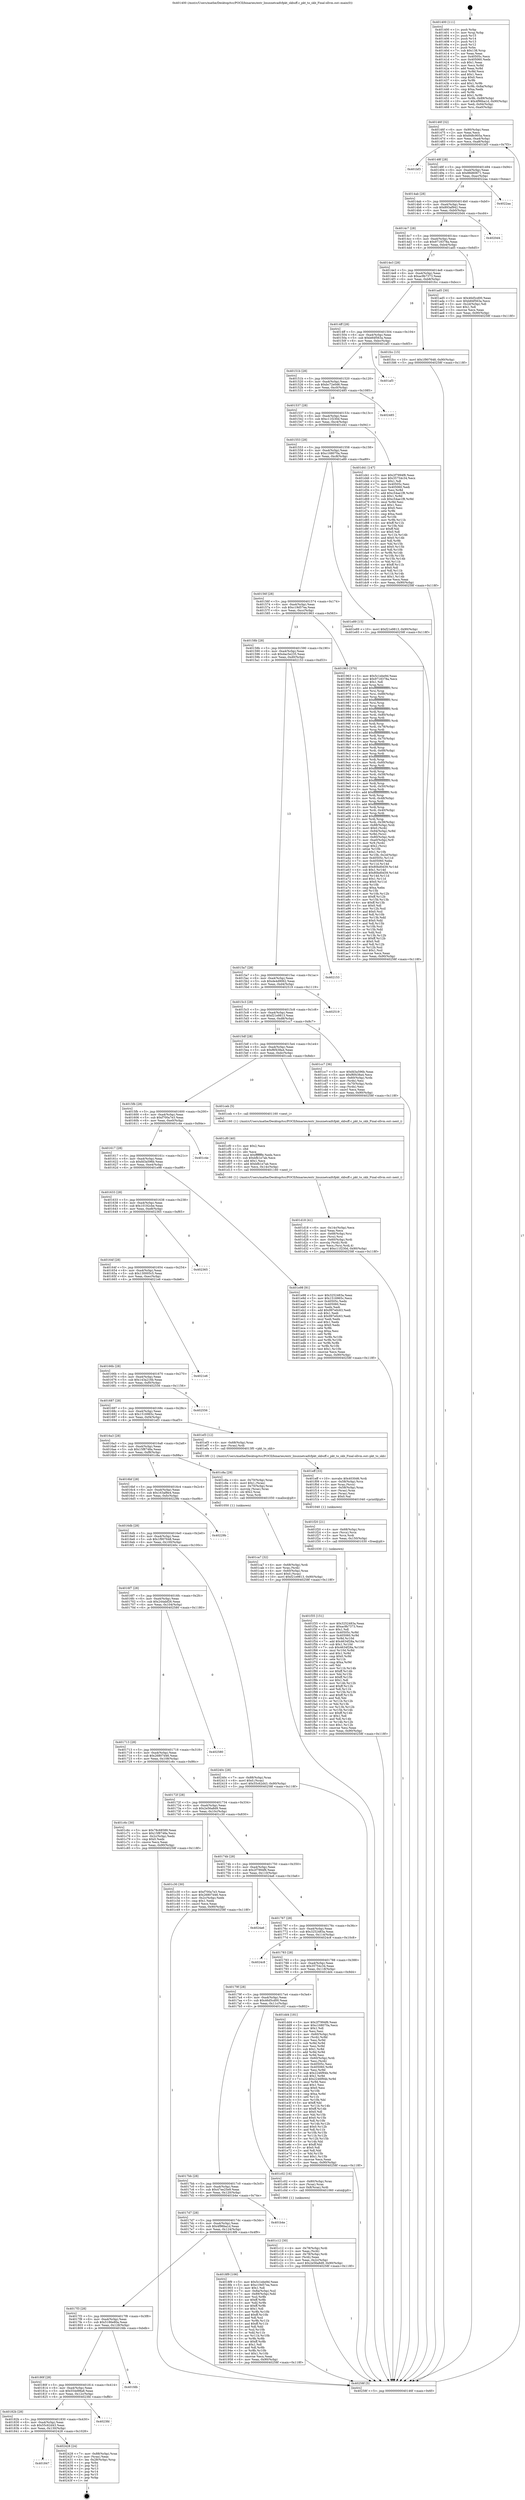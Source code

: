 digraph "0x401400" {
  label = "0x401400 (/mnt/c/Users/mathe/Desktop/tcc/POCII/binaries/extr_linuxnetcaifcfpkt_skbuff.c_pkt_to_skb_Final-ollvm.out::main(0))"
  labelloc = "t"
  node[shape=record]

  Entry [label="",width=0.3,height=0.3,shape=circle,fillcolor=black,style=filled]
  "0x40146f" [label="{
     0x40146f [32]\l
     | [instrs]\l
     &nbsp;&nbsp;0x40146f \<+6\>: mov -0x90(%rbp),%eax\l
     &nbsp;&nbsp;0x401475 \<+2\>: mov %eax,%ecx\l
     &nbsp;&nbsp;0x401477 \<+6\>: sub $0x848c905a,%ecx\l
     &nbsp;&nbsp;0x40147d \<+6\>: mov %eax,-0xa4(%rbp)\l
     &nbsp;&nbsp;0x401483 \<+6\>: mov %ecx,-0xa8(%rbp)\l
     &nbsp;&nbsp;0x401489 \<+6\>: je 0000000000401bf3 \<main+0x7f3\>\l
  }"]
  "0x401bf3" [label="{
     0x401bf3\l
  }", style=dashed]
  "0x40148f" [label="{
     0x40148f [28]\l
     | [instrs]\l
     &nbsp;&nbsp;0x40148f \<+5\>: jmp 0000000000401494 \<main+0x94\>\l
     &nbsp;&nbsp;0x401494 \<+6\>: mov -0xa4(%rbp),%eax\l
     &nbsp;&nbsp;0x40149a \<+5\>: sub $0x88d60671,%eax\l
     &nbsp;&nbsp;0x40149f \<+6\>: mov %eax,-0xac(%rbp)\l
     &nbsp;&nbsp;0x4014a5 \<+6\>: je 00000000004022aa \<main+0xeaa\>\l
  }"]
  Exit [label="",width=0.3,height=0.3,shape=circle,fillcolor=black,style=filled,peripheries=2]
  "0x4022aa" [label="{
     0x4022aa\l
  }", style=dashed]
  "0x4014ab" [label="{
     0x4014ab [28]\l
     | [instrs]\l
     &nbsp;&nbsp;0x4014ab \<+5\>: jmp 00000000004014b0 \<main+0xb0\>\l
     &nbsp;&nbsp;0x4014b0 \<+6\>: mov -0xa4(%rbp),%eax\l
     &nbsp;&nbsp;0x4014b6 \<+5\>: sub $0x893af942,%eax\l
     &nbsp;&nbsp;0x4014bb \<+6\>: mov %eax,-0xb0(%rbp)\l
     &nbsp;&nbsp;0x4014c1 \<+6\>: je 00000000004020d4 \<main+0xcd4\>\l
  }"]
  "0x401847" [label="{
     0x401847\l
  }", style=dashed]
  "0x4020d4" [label="{
     0x4020d4\l
  }", style=dashed]
  "0x4014c7" [label="{
     0x4014c7 [28]\l
     | [instrs]\l
     &nbsp;&nbsp;0x4014c7 \<+5\>: jmp 00000000004014cc \<main+0xcc\>\l
     &nbsp;&nbsp;0x4014cc \<+6\>: mov -0xa4(%rbp),%eax\l
     &nbsp;&nbsp;0x4014d2 \<+5\>: sub $0x9718378a,%eax\l
     &nbsp;&nbsp;0x4014d7 \<+6\>: mov %eax,-0xb4(%rbp)\l
     &nbsp;&nbsp;0x4014dd \<+6\>: je 0000000000401ad5 \<main+0x6d5\>\l
  }"]
  "0x402428" [label="{
     0x402428 [24]\l
     | [instrs]\l
     &nbsp;&nbsp;0x402428 \<+7\>: mov -0x88(%rbp),%rax\l
     &nbsp;&nbsp;0x40242f \<+2\>: mov (%rax),%eax\l
     &nbsp;&nbsp;0x402431 \<+4\>: lea -0x28(%rbp),%rsp\l
     &nbsp;&nbsp;0x402435 \<+1\>: pop %rbx\l
     &nbsp;&nbsp;0x402436 \<+2\>: pop %r12\l
     &nbsp;&nbsp;0x402438 \<+2\>: pop %r13\l
     &nbsp;&nbsp;0x40243a \<+2\>: pop %r14\l
     &nbsp;&nbsp;0x40243c \<+2\>: pop %r15\l
     &nbsp;&nbsp;0x40243e \<+1\>: pop %rbp\l
     &nbsp;&nbsp;0x40243f \<+1\>: ret\l
  }"]
  "0x401ad5" [label="{
     0x401ad5 [30]\l
     | [instrs]\l
     &nbsp;&nbsp;0x401ad5 \<+5\>: mov $0x46d5cd00,%eax\l
     &nbsp;&nbsp;0x401ada \<+5\>: mov $0xb84f563a,%ecx\l
     &nbsp;&nbsp;0x401adf \<+3\>: mov -0x2d(%rbp),%dl\l
     &nbsp;&nbsp;0x401ae2 \<+3\>: test $0x1,%dl\l
     &nbsp;&nbsp;0x401ae5 \<+3\>: cmovne %ecx,%eax\l
     &nbsp;&nbsp;0x401ae8 \<+6\>: mov %eax,-0x90(%rbp)\l
     &nbsp;&nbsp;0x401aee \<+5\>: jmp 000000000040258f \<main+0x118f\>\l
  }"]
  "0x4014e3" [label="{
     0x4014e3 [28]\l
     | [instrs]\l
     &nbsp;&nbsp;0x4014e3 \<+5\>: jmp 00000000004014e8 \<main+0xe8\>\l
     &nbsp;&nbsp;0x4014e8 \<+6\>: mov -0xa4(%rbp),%eax\l
     &nbsp;&nbsp;0x4014ee \<+5\>: sub $0xac9b7373,%eax\l
     &nbsp;&nbsp;0x4014f3 \<+6\>: mov %eax,-0xb8(%rbp)\l
     &nbsp;&nbsp;0x4014f9 \<+6\>: je 0000000000401fcc \<main+0xbcc\>\l
  }"]
  "0x40182b" [label="{
     0x40182b [28]\l
     | [instrs]\l
     &nbsp;&nbsp;0x40182b \<+5\>: jmp 0000000000401830 \<main+0x430\>\l
     &nbsp;&nbsp;0x401830 \<+6\>: mov -0xa4(%rbp),%eax\l
     &nbsp;&nbsp;0x401836 \<+5\>: sub $0x55c62d43,%eax\l
     &nbsp;&nbsp;0x40183b \<+6\>: mov %eax,-0x130(%rbp)\l
     &nbsp;&nbsp;0x401841 \<+6\>: je 0000000000402428 \<main+0x1028\>\l
  }"]
  "0x401fcc" [label="{
     0x401fcc [15]\l
     | [instrs]\l
     &nbsp;&nbsp;0x401fcc \<+10\>: movl $0x1f907648,-0x90(%rbp)\l
     &nbsp;&nbsp;0x401fd6 \<+5\>: jmp 000000000040258f \<main+0x118f\>\l
  }"]
  "0x4014ff" [label="{
     0x4014ff [28]\l
     | [instrs]\l
     &nbsp;&nbsp;0x4014ff \<+5\>: jmp 0000000000401504 \<main+0x104\>\l
     &nbsp;&nbsp;0x401504 \<+6\>: mov -0xa4(%rbp),%eax\l
     &nbsp;&nbsp;0x40150a \<+5\>: sub $0xb84f563a,%eax\l
     &nbsp;&nbsp;0x40150f \<+6\>: mov %eax,-0xbc(%rbp)\l
     &nbsp;&nbsp;0x401515 \<+6\>: je 0000000000401af3 \<main+0x6f3\>\l
  }"]
  "0x4023fd" [label="{
     0x4023fd\l
  }", style=dashed]
  "0x401af3" [label="{
     0x401af3\l
  }", style=dashed]
  "0x40151b" [label="{
     0x40151b [28]\l
     | [instrs]\l
     &nbsp;&nbsp;0x40151b \<+5\>: jmp 0000000000401520 \<main+0x120\>\l
     &nbsp;&nbsp;0x401520 \<+6\>: mov -0xa4(%rbp),%eax\l
     &nbsp;&nbsp;0x401526 \<+5\>: sub $0xbc72e0d6,%eax\l
     &nbsp;&nbsp;0x40152b \<+6\>: mov %eax,-0xc0(%rbp)\l
     &nbsp;&nbsp;0x401531 \<+6\>: je 0000000000402485 \<main+0x1085\>\l
  }"]
  "0x40180f" [label="{
     0x40180f [28]\l
     | [instrs]\l
     &nbsp;&nbsp;0x40180f \<+5\>: jmp 0000000000401814 \<main+0x414\>\l
     &nbsp;&nbsp;0x401814 \<+6\>: mov -0xa4(%rbp),%eax\l
     &nbsp;&nbsp;0x40181a \<+5\>: sub $0x554d98a8,%eax\l
     &nbsp;&nbsp;0x40181f \<+6\>: mov %eax,-0x12c(%rbp)\l
     &nbsp;&nbsp;0x401825 \<+6\>: je 00000000004023fd \<main+0xffd\>\l
  }"]
  "0x402485" [label="{
     0x402485\l
  }", style=dashed]
  "0x401537" [label="{
     0x401537 [28]\l
     | [instrs]\l
     &nbsp;&nbsp;0x401537 \<+5\>: jmp 000000000040153c \<main+0x13c\>\l
     &nbsp;&nbsp;0x40153c \<+6\>: mov -0xa4(%rbp),%eax\l
     &nbsp;&nbsp;0x401542 \<+5\>: sub $0xc11f230d,%eax\l
     &nbsp;&nbsp;0x401547 \<+6\>: mov %eax,-0xc4(%rbp)\l
     &nbsp;&nbsp;0x40154d \<+6\>: je 0000000000401d41 \<main+0x941\>\l
  }"]
  "0x401fdb" [label="{
     0x401fdb\l
  }", style=dashed]
  "0x401d41" [label="{
     0x401d41 [147]\l
     | [instrs]\l
     &nbsp;&nbsp;0x401d41 \<+5\>: mov $0x2f7994f6,%eax\l
     &nbsp;&nbsp;0x401d46 \<+5\>: mov $0x35754c34,%ecx\l
     &nbsp;&nbsp;0x401d4b \<+2\>: mov $0x1,%dl\l
     &nbsp;&nbsp;0x401d4d \<+7\>: mov 0x40505c,%esi\l
     &nbsp;&nbsp;0x401d54 \<+7\>: mov 0x405060,%edi\l
     &nbsp;&nbsp;0x401d5b \<+3\>: mov %esi,%r8d\l
     &nbsp;&nbsp;0x401d5e \<+7\>: add $0xc54ae1f8,%r8d\l
     &nbsp;&nbsp;0x401d65 \<+4\>: sub $0x1,%r8d\l
     &nbsp;&nbsp;0x401d69 \<+7\>: sub $0xc54ae1f8,%r8d\l
     &nbsp;&nbsp;0x401d70 \<+4\>: imul %r8d,%esi\l
     &nbsp;&nbsp;0x401d74 \<+3\>: and $0x1,%esi\l
     &nbsp;&nbsp;0x401d77 \<+3\>: cmp $0x0,%esi\l
     &nbsp;&nbsp;0x401d7a \<+4\>: sete %r9b\l
     &nbsp;&nbsp;0x401d7e \<+3\>: cmp $0xa,%edi\l
     &nbsp;&nbsp;0x401d81 \<+4\>: setl %r10b\l
     &nbsp;&nbsp;0x401d85 \<+3\>: mov %r9b,%r11b\l
     &nbsp;&nbsp;0x401d88 \<+4\>: xor $0xff,%r11b\l
     &nbsp;&nbsp;0x401d8c \<+3\>: mov %r10b,%bl\l
     &nbsp;&nbsp;0x401d8f \<+3\>: xor $0xff,%bl\l
     &nbsp;&nbsp;0x401d92 \<+3\>: xor $0x0,%dl\l
     &nbsp;&nbsp;0x401d95 \<+3\>: mov %r11b,%r14b\l
     &nbsp;&nbsp;0x401d98 \<+4\>: and $0x0,%r14b\l
     &nbsp;&nbsp;0x401d9c \<+3\>: and %dl,%r9b\l
     &nbsp;&nbsp;0x401d9f \<+3\>: mov %bl,%r15b\l
     &nbsp;&nbsp;0x401da2 \<+4\>: and $0x0,%r15b\l
     &nbsp;&nbsp;0x401da6 \<+3\>: and %dl,%r10b\l
     &nbsp;&nbsp;0x401da9 \<+3\>: or %r9b,%r14b\l
     &nbsp;&nbsp;0x401dac \<+3\>: or %r10b,%r15b\l
     &nbsp;&nbsp;0x401daf \<+3\>: xor %r15b,%r14b\l
     &nbsp;&nbsp;0x401db2 \<+3\>: or %bl,%r11b\l
     &nbsp;&nbsp;0x401db5 \<+4\>: xor $0xff,%r11b\l
     &nbsp;&nbsp;0x401db9 \<+3\>: or $0x0,%dl\l
     &nbsp;&nbsp;0x401dbc \<+3\>: and %dl,%r11b\l
     &nbsp;&nbsp;0x401dbf \<+3\>: or %r11b,%r14b\l
     &nbsp;&nbsp;0x401dc2 \<+4\>: test $0x1,%r14b\l
     &nbsp;&nbsp;0x401dc6 \<+3\>: cmovne %ecx,%eax\l
     &nbsp;&nbsp;0x401dc9 \<+6\>: mov %eax,-0x90(%rbp)\l
     &nbsp;&nbsp;0x401dcf \<+5\>: jmp 000000000040258f \<main+0x118f\>\l
  }"]
  "0x401553" [label="{
     0x401553 [28]\l
     | [instrs]\l
     &nbsp;&nbsp;0x401553 \<+5\>: jmp 0000000000401558 \<main+0x158\>\l
     &nbsp;&nbsp;0x401558 \<+6\>: mov -0xa4(%rbp),%eax\l
     &nbsp;&nbsp;0x40155e \<+5\>: sub $0xc168070a,%eax\l
     &nbsp;&nbsp;0x401563 \<+6\>: mov %eax,-0xc8(%rbp)\l
     &nbsp;&nbsp;0x401569 \<+6\>: je 0000000000401e89 \<main+0xa89\>\l
  }"]
  "0x401f35" [label="{
     0x401f35 [151]\l
     | [instrs]\l
     &nbsp;&nbsp;0x401f35 \<+5\>: mov $0x3252483a,%eax\l
     &nbsp;&nbsp;0x401f3a \<+5\>: mov $0xac9b7373,%esi\l
     &nbsp;&nbsp;0x401f3f \<+2\>: mov $0x1,%dl\l
     &nbsp;&nbsp;0x401f41 \<+8\>: mov 0x40505c,%r8d\l
     &nbsp;&nbsp;0x401f49 \<+8\>: mov 0x405060,%r9d\l
     &nbsp;&nbsp;0x401f51 \<+3\>: mov %r8d,%r10d\l
     &nbsp;&nbsp;0x401f54 \<+7\>: add $0x4634f28a,%r10d\l
     &nbsp;&nbsp;0x401f5b \<+4\>: sub $0x1,%r10d\l
     &nbsp;&nbsp;0x401f5f \<+7\>: sub $0x4634f28a,%r10d\l
     &nbsp;&nbsp;0x401f66 \<+4\>: imul %r10d,%r8d\l
     &nbsp;&nbsp;0x401f6a \<+4\>: and $0x1,%r8d\l
     &nbsp;&nbsp;0x401f6e \<+4\>: cmp $0x0,%r8d\l
     &nbsp;&nbsp;0x401f72 \<+4\>: sete %r11b\l
     &nbsp;&nbsp;0x401f76 \<+4\>: cmp $0xa,%r9d\l
     &nbsp;&nbsp;0x401f7a \<+3\>: setl %bl\l
     &nbsp;&nbsp;0x401f7d \<+3\>: mov %r11b,%r14b\l
     &nbsp;&nbsp;0x401f80 \<+4\>: xor $0xff,%r14b\l
     &nbsp;&nbsp;0x401f84 \<+3\>: mov %bl,%r15b\l
     &nbsp;&nbsp;0x401f87 \<+4\>: xor $0xff,%r15b\l
     &nbsp;&nbsp;0x401f8b \<+3\>: xor $0x1,%dl\l
     &nbsp;&nbsp;0x401f8e \<+3\>: mov %r14b,%r12b\l
     &nbsp;&nbsp;0x401f91 \<+4\>: and $0xff,%r12b\l
     &nbsp;&nbsp;0x401f95 \<+3\>: and %dl,%r11b\l
     &nbsp;&nbsp;0x401f98 \<+3\>: mov %r15b,%r13b\l
     &nbsp;&nbsp;0x401f9b \<+4\>: and $0xff,%r13b\l
     &nbsp;&nbsp;0x401f9f \<+2\>: and %dl,%bl\l
     &nbsp;&nbsp;0x401fa1 \<+3\>: or %r11b,%r12b\l
     &nbsp;&nbsp;0x401fa4 \<+3\>: or %bl,%r13b\l
     &nbsp;&nbsp;0x401fa7 \<+3\>: xor %r13b,%r12b\l
     &nbsp;&nbsp;0x401faa \<+3\>: or %r15b,%r14b\l
     &nbsp;&nbsp;0x401fad \<+4\>: xor $0xff,%r14b\l
     &nbsp;&nbsp;0x401fb1 \<+3\>: or $0x1,%dl\l
     &nbsp;&nbsp;0x401fb4 \<+3\>: and %dl,%r14b\l
     &nbsp;&nbsp;0x401fb7 \<+3\>: or %r14b,%r12b\l
     &nbsp;&nbsp;0x401fba \<+4\>: test $0x1,%r12b\l
     &nbsp;&nbsp;0x401fbe \<+3\>: cmovne %esi,%eax\l
     &nbsp;&nbsp;0x401fc1 \<+6\>: mov %eax,-0x90(%rbp)\l
     &nbsp;&nbsp;0x401fc7 \<+5\>: jmp 000000000040258f \<main+0x118f\>\l
  }"]
  "0x401e89" [label="{
     0x401e89 [15]\l
     | [instrs]\l
     &nbsp;&nbsp;0x401e89 \<+10\>: movl $0xf21e9813,-0x90(%rbp)\l
     &nbsp;&nbsp;0x401e93 \<+5\>: jmp 000000000040258f \<main+0x118f\>\l
  }"]
  "0x40156f" [label="{
     0x40156f [28]\l
     | [instrs]\l
     &nbsp;&nbsp;0x40156f \<+5\>: jmp 0000000000401574 \<main+0x174\>\l
     &nbsp;&nbsp;0x401574 \<+6\>: mov -0xa4(%rbp),%eax\l
     &nbsp;&nbsp;0x40157a \<+5\>: sub $0xc19d57ea,%eax\l
     &nbsp;&nbsp;0x40157f \<+6\>: mov %eax,-0xcc(%rbp)\l
     &nbsp;&nbsp;0x401585 \<+6\>: je 0000000000401963 \<main+0x563\>\l
  }"]
  "0x401f20" [label="{
     0x401f20 [21]\l
     | [instrs]\l
     &nbsp;&nbsp;0x401f20 \<+4\>: mov -0x68(%rbp),%rcx\l
     &nbsp;&nbsp;0x401f24 \<+3\>: mov (%rcx),%rcx\l
     &nbsp;&nbsp;0x401f27 \<+3\>: mov %rcx,%rdi\l
     &nbsp;&nbsp;0x401f2a \<+6\>: mov %eax,-0x150(%rbp)\l
     &nbsp;&nbsp;0x401f30 \<+5\>: call 0000000000401030 \<free@plt\>\l
     | [calls]\l
     &nbsp;&nbsp;0x401030 \{1\} (unknown)\l
  }"]
  "0x401963" [label="{
     0x401963 [370]\l
     | [instrs]\l
     &nbsp;&nbsp;0x401963 \<+5\>: mov $0x5c1ebe9d,%eax\l
     &nbsp;&nbsp;0x401968 \<+5\>: mov $0x9718378a,%ecx\l
     &nbsp;&nbsp;0x40196d \<+2\>: mov $0x1,%dl\l
     &nbsp;&nbsp;0x40196f \<+3\>: mov %rsp,%rsi\l
     &nbsp;&nbsp;0x401972 \<+4\>: add $0xfffffffffffffff0,%rsi\l
     &nbsp;&nbsp;0x401976 \<+3\>: mov %rsi,%rsp\l
     &nbsp;&nbsp;0x401979 \<+7\>: mov %rsi,-0x88(%rbp)\l
     &nbsp;&nbsp;0x401980 \<+3\>: mov %rsp,%rsi\l
     &nbsp;&nbsp;0x401983 \<+4\>: add $0xfffffffffffffff0,%rsi\l
     &nbsp;&nbsp;0x401987 \<+3\>: mov %rsi,%rsp\l
     &nbsp;&nbsp;0x40198a \<+3\>: mov %rsp,%rdi\l
     &nbsp;&nbsp;0x40198d \<+4\>: add $0xfffffffffffffff0,%rdi\l
     &nbsp;&nbsp;0x401991 \<+3\>: mov %rdi,%rsp\l
     &nbsp;&nbsp;0x401994 \<+4\>: mov %rdi,-0x80(%rbp)\l
     &nbsp;&nbsp;0x401998 \<+3\>: mov %rsp,%rdi\l
     &nbsp;&nbsp;0x40199b \<+4\>: add $0xfffffffffffffff0,%rdi\l
     &nbsp;&nbsp;0x40199f \<+3\>: mov %rdi,%rsp\l
     &nbsp;&nbsp;0x4019a2 \<+4\>: mov %rdi,-0x78(%rbp)\l
     &nbsp;&nbsp;0x4019a6 \<+3\>: mov %rsp,%rdi\l
     &nbsp;&nbsp;0x4019a9 \<+4\>: add $0xfffffffffffffff0,%rdi\l
     &nbsp;&nbsp;0x4019ad \<+3\>: mov %rdi,%rsp\l
     &nbsp;&nbsp;0x4019b0 \<+4\>: mov %rdi,-0x70(%rbp)\l
     &nbsp;&nbsp;0x4019b4 \<+3\>: mov %rsp,%rdi\l
     &nbsp;&nbsp;0x4019b7 \<+4\>: add $0xfffffffffffffff0,%rdi\l
     &nbsp;&nbsp;0x4019bb \<+3\>: mov %rdi,%rsp\l
     &nbsp;&nbsp;0x4019be \<+4\>: mov %rdi,-0x68(%rbp)\l
     &nbsp;&nbsp;0x4019c2 \<+3\>: mov %rsp,%rdi\l
     &nbsp;&nbsp;0x4019c5 \<+4\>: add $0xfffffffffffffff0,%rdi\l
     &nbsp;&nbsp;0x4019c9 \<+3\>: mov %rdi,%rsp\l
     &nbsp;&nbsp;0x4019cc \<+4\>: mov %rdi,-0x60(%rbp)\l
     &nbsp;&nbsp;0x4019d0 \<+3\>: mov %rsp,%rdi\l
     &nbsp;&nbsp;0x4019d3 \<+4\>: add $0xfffffffffffffff0,%rdi\l
     &nbsp;&nbsp;0x4019d7 \<+3\>: mov %rdi,%rsp\l
     &nbsp;&nbsp;0x4019da \<+4\>: mov %rdi,-0x58(%rbp)\l
     &nbsp;&nbsp;0x4019de \<+3\>: mov %rsp,%rdi\l
     &nbsp;&nbsp;0x4019e1 \<+4\>: add $0xfffffffffffffff0,%rdi\l
     &nbsp;&nbsp;0x4019e5 \<+3\>: mov %rdi,%rsp\l
     &nbsp;&nbsp;0x4019e8 \<+4\>: mov %rdi,-0x50(%rbp)\l
     &nbsp;&nbsp;0x4019ec \<+3\>: mov %rsp,%rdi\l
     &nbsp;&nbsp;0x4019ef \<+4\>: add $0xfffffffffffffff0,%rdi\l
     &nbsp;&nbsp;0x4019f3 \<+3\>: mov %rdi,%rsp\l
     &nbsp;&nbsp;0x4019f6 \<+4\>: mov %rdi,-0x48(%rbp)\l
     &nbsp;&nbsp;0x4019fa \<+3\>: mov %rsp,%rdi\l
     &nbsp;&nbsp;0x4019fd \<+4\>: add $0xfffffffffffffff0,%rdi\l
     &nbsp;&nbsp;0x401a01 \<+3\>: mov %rdi,%rsp\l
     &nbsp;&nbsp;0x401a04 \<+4\>: mov %rdi,-0x40(%rbp)\l
     &nbsp;&nbsp;0x401a08 \<+3\>: mov %rsp,%rdi\l
     &nbsp;&nbsp;0x401a0b \<+4\>: add $0xfffffffffffffff0,%rdi\l
     &nbsp;&nbsp;0x401a0f \<+3\>: mov %rdi,%rsp\l
     &nbsp;&nbsp;0x401a12 \<+4\>: mov %rdi,-0x38(%rbp)\l
     &nbsp;&nbsp;0x401a16 \<+7\>: mov -0x88(%rbp),%rdi\l
     &nbsp;&nbsp;0x401a1d \<+6\>: movl $0x0,(%rdi)\l
     &nbsp;&nbsp;0x401a23 \<+7\>: mov -0x94(%rbp),%r8d\l
     &nbsp;&nbsp;0x401a2a \<+3\>: mov %r8d,(%rsi)\l
     &nbsp;&nbsp;0x401a2d \<+4\>: mov -0x80(%rbp),%rdi\l
     &nbsp;&nbsp;0x401a31 \<+7\>: mov -0xa0(%rbp),%r9\l
     &nbsp;&nbsp;0x401a38 \<+3\>: mov %r9,(%rdi)\l
     &nbsp;&nbsp;0x401a3b \<+3\>: cmpl $0x2,(%rsi)\l
     &nbsp;&nbsp;0x401a3e \<+4\>: setne %r10b\l
     &nbsp;&nbsp;0x401a42 \<+4\>: and $0x1,%r10b\l
     &nbsp;&nbsp;0x401a46 \<+4\>: mov %r10b,-0x2d(%rbp)\l
     &nbsp;&nbsp;0x401a4a \<+8\>: mov 0x40505c,%r11d\l
     &nbsp;&nbsp;0x401a52 \<+7\>: mov 0x405060,%ebx\l
     &nbsp;&nbsp;0x401a59 \<+3\>: mov %r11d,%r14d\l
     &nbsp;&nbsp;0x401a5c \<+7\>: add $0x80bd0d39,%r14d\l
     &nbsp;&nbsp;0x401a63 \<+4\>: sub $0x1,%r14d\l
     &nbsp;&nbsp;0x401a67 \<+7\>: sub $0x80bd0d39,%r14d\l
     &nbsp;&nbsp;0x401a6e \<+4\>: imul %r14d,%r11d\l
     &nbsp;&nbsp;0x401a72 \<+4\>: and $0x1,%r11d\l
     &nbsp;&nbsp;0x401a76 \<+4\>: cmp $0x0,%r11d\l
     &nbsp;&nbsp;0x401a7a \<+4\>: sete %r10b\l
     &nbsp;&nbsp;0x401a7e \<+3\>: cmp $0xa,%ebx\l
     &nbsp;&nbsp;0x401a81 \<+4\>: setl %r15b\l
     &nbsp;&nbsp;0x401a85 \<+3\>: mov %r10b,%r12b\l
     &nbsp;&nbsp;0x401a88 \<+4\>: xor $0xff,%r12b\l
     &nbsp;&nbsp;0x401a8c \<+3\>: mov %r15b,%r13b\l
     &nbsp;&nbsp;0x401a8f \<+4\>: xor $0xff,%r13b\l
     &nbsp;&nbsp;0x401a93 \<+3\>: xor $0x0,%dl\l
     &nbsp;&nbsp;0x401a96 \<+3\>: mov %r12b,%sil\l
     &nbsp;&nbsp;0x401a99 \<+4\>: and $0x0,%sil\l
     &nbsp;&nbsp;0x401a9d \<+3\>: and %dl,%r10b\l
     &nbsp;&nbsp;0x401aa0 \<+3\>: mov %r13b,%dil\l
     &nbsp;&nbsp;0x401aa3 \<+4\>: and $0x0,%dil\l
     &nbsp;&nbsp;0x401aa7 \<+3\>: and %dl,%r15b\l
     &nbsp;&nbsp;0x401aaa \<+3\>: or %r10b,%sil\l
     &nbsp;&nbsp;0x401aad \<+3\>: or %r15b,%dil\l
     &nbsp;&nbsp;0x401ab0 \<+3\>: xor %dil,%sil\l
     &nbsp;&nbsp;0x401ab3 \<+3\>: or %r13b,%r12b\l
     &nbsp;&nbsp;0x401ab6 \<+4\>: xor $0xff,%r12b\l
     &nbsp;&nbsp;0x401aba \<+3\>: or $0x0,%dl\l
     &nbsp;&nbsp;0x401abd \<+3\>: and %dl,%r12b\l
     &nbsp;&nbsp;0x401ac0 \<+3\>: or %r12b,%sil\l
     &nbsp;&nbsp;0x401ac3 \<+4\>: test $0x1,%sil\l
     &nbsp;&nbsp;0x401ac7 \<+3\>: cmovne %ecx,%eax\l
     &nbsp;&nbsp;0x401aca \<+6\>: mov %eax,-0x90(%rbp)\l
     &nbsp;&nbsp;0x401ad0 \<+5\>: jmp 000000000040258f \<main+0x118f\>\l
  }"]
  "0x40158b" [label="{
     0x40158b [28]\l
     | [instrs]\l
     &nbsp;&nbsp;0x40158b \<+5\>: jmp 0000000000401590 \<main+0x190\>\l
     &nbsp;&nbsp;0x401590 \<+6\>: mov -0xa4(%rbp),%eax\l
     &nbsp;&nbsp;0x401596 \<+5\>: sub $0xdac5e235,%eax\l
     &nbsp;&nbsp;0x40159b \<+6\>: mov %eax,-0xd0(%rbp)\l
     &nbsp;&nbsp;0x4015a1 \<+6\>: je 0000000000402153 \<main+0xd53\>\l
  }"]
  "0x401eff" [label="{
     0x401eff [33]\l
     | [instrs]\l
     &nbsp;&nbsp;0x401eff \<+10\>: movabs $0x4030d6,%rdi\l
     &nbsp;&nbsp;0x401f09 \<+4\>: mov -0x58(%rbp),%rcx\l
     &nbsp;&nbsp;0x401f0d \<+3\>: mov %rax,(%rcx)\l
     &nbsp;&nbsp;0x401f10 \<+4\>: mov -0x58(%rbp),%rax\l
     &nbsp;&nbsp;0x401f14 \<+3\>: mov (%rax),%rax\l
     &nbsp;&nbsp;0x401f17 \<+2\>: mov (%rax),%esi\l
     &nbsp;&nbsp;0x401f19 \<+2\>: mov $0x0,%al\l
     &nbsp;&nbsp;0x401f1b \<+5\>: call 0000000000401040 \<printf@plt\>\l
     | [calls]\l
     &nbsp;&nbsp;0x401040 \{1\} (unknown)\l
  }"]
  "0x402153" [label="{
     0x402153\l
  }", style=dashed]
  "0x4015a7" [label="{
     0x4015a7 [28]\l
     | [instrs]\l
     &nbsp;&nbsp;0x4015a7 \<+5\>: jmp 00000000004015ac \<main+0x1ac\>\l
     &nbsp;&nbsp;0x4015ac \<+6\>: mov -0xa4(%rbp),%eax\l
     &nbsp;&nbsp;0x4015b2 \<+5\>: sub $0xde4d9062,%eax\l
     &nbsp;&nbsp;0x4015b7 \<+6\>: mov %eax,-0xd4(%rbp)\l
     &nbsp;&nbsp;0x4015bd \<+6\>: je 0000000000402519 \<main+0x1119\>\l
  }"]
  "0x401d18" [label="{
     0x401d18 [41]\l
     | [instrs]\l
     &nbsp;&nbsp;0x401d18 \<+6\>: mov -0x14c(%rbp),%ecx\l
     &nbsp;&nbsp;0x401d1e \<+3\>: imul %eax,%ecx\l
     &nbsp;&nbsp;0x401d21 \<+4\>: mov -0x68(%rbp),%rsi\l
     &nbsp;&nbsp;0x401d25 \<+3\>: mov (%rsi),%rsi\l
     &nbsp;&nbsp;0x401d28 \<+4\>: mov -0x60(%rbp),%rdi\l
     &nbsp;&nbsp;0x401d2c \<+3\>: movslq (%rdi),%rdi\l
     &nbsp;&nbsp;0x401d2f \<+3\>: mov %ecx,(%rsi,%rdi,4)\l
     &nbsp;&nbsp;0x401d32 \<+10\>: movl $0xc11f230d,-0x90(%rbp)\l
     &nbsp;&nbsp;0x401d3c \<+5\>: jmp 000000000040258f \<main+0x118f\>\l
  }"]
  "0x402519" [label="{
     0x402519\l
  }", style=dashed]
  "0x4015c3" [label="{
     0x4015c3 [28]\l
     | [instrs]\l
     &nbsp;&nbsp;0x4015c3 \<+5\>: jmp 00000000004015c8 \<main+0x1c8\>\l
     &nbsp;&nbsp;0x4015c8 \<+6\>: mov -0xa4(%rbp),%eax\l
     &nbsp;&nbsp;0x4015ce \<+5\>: sub $0xf21e9813,%eax\l
     &nbsp;&nbsp;0x4015d3 \<+6\>: mov %eax,-0xd8(%rbp)\l
     &nbsp;&nbsp;0x4015d9 \<+6\>: je 0000000000401cc7 \<main+0x8c7\>\l
  }"]
  "0x401cf0" [label="{
     0x401cf0 [40]\l
     | [instrs]\l
     &nbsp;&nbsp;0x401cf0 \<+5\>: mov $0x2,%ecx\l
     &nbsp;&nbsp;0x401cf5 \<+1\>: cltd\l
     &nbsp;&nbsp;0x401cf6 \<+2\>: idiv %ecx\l
     &nbsp;&nbsp;0x401cf8 \<+6\>: imul $0xfffffffe,%edx,%ecx\l
     &nbsp;&nbsp;0x401cfe \<+6\>: sub $0xbfb1e7ab,%ecx\l
     &nbsp;&nbsp;0x401d04 \<+3\>: add $0x1,%ecx\l
     &nbsp;&nbsp;0x401d07 \<+6\>: add $0xbfb1e7ab,%ecx\l
     &nbsp;&nbsp;0x401d0d \<+6\>: mov %ecx,-0x14c(%rbp)\l
     &nbsp;&nbsp;0x401d13 \<+5\>: call 0000000000401160 \<next_i\>\l
     | [calls]\l
     &nbsp;&nbsp;0x401160 \{1\} (/mnt/c/Users/mathe/Desktop/tcc/POCII/binaries/extr_linuxnetcaifcfpkt_skbuff.c_pkt_to_skb_Final-ollvm.out::next_i)\l
  }"]
  "0x401cc7" [label="{
     0x401cc7 [36]\l
     | [instrs]\l
     &nbsp;&nbsp;0x401cc7 \<+5\>: mov $0xfd3a596b,%eax\l
     &nbsp;&nbsp;0x401ccc \<+5\>: mov $0xf6f438a4,%ecx\l
     &nbsp;&nbsp;0x401cd1 \<+4\>: mov -0x60(%rbp),%rdx\l
     &nbsp;&nbsp;0x401cd5 \<+2\>: mov (%rdx),%esi\l
     &nbsp;&nbsp;0x401cd7 \<+4\>: mov -0x70(%rbp),%rdx\l
     &nbsp;&nbsp;0x401cdb \<+2\>: cmp (%rdx),%esi\l
     &nbsp;&nbsp;0x401cdd \<+3\>: cmovl %ecx,%eax\l
     &nbsp;&nbsp;0x401ce0 \<+6\>: mov %eax,-0x90(%rbp)\l
     &nbsp;&nbsp;0x401ce6 \<+5\>: jmp 000000000040258f \<main+0x118f\>\l
  }"]
  "0x4015df" [label="{
     0x4015df [28]\l
     | [instrs]\l
     &nbsp;&nbsp;0x4015df \<+5\>: jmp 00000000004015e4 \<main+0x1e4\>\l
     &nbsp;&nbsp;0x4015e4 \<+6\>: mov -0xa4(%rbp),%eax\l
     &nbsp;&nbsp;0x4015ea \<+5\>: sub $0xf6f438a4,%eax\l
     &nbsp;&nbsp;0x4015ef \<+6\>: mov %eax,-0xdc(%rbp)\l
     &nbsp;&nbsp;0x4015f5 \<+6\>: je 0000000000401ceb \<main+0x8eb\>\l
  }"]
  "0x401ca7" [label="{
     0x401ca7 [32]\l
     | [instrs]\l
     &nbsp;&nbsp;0x401ca7 \<+4\>: mov -0x68(%rbp),%rdi\l
     &nbsp;&nbsp;0x401cab \<+3\>: mov %rax,(%rdi)\l
     &nbsp;&nbsp;0x401cae \<+4\>: mov -0x60(%rbp),%rax\l
     &nbsp;&nbsp;0x401cb2 \<+6\>: movl $0x0,(%rax)\l
     &nbsp;&nbsp;0x401cb8 \<+10\>: movl $0xf21e9813,-0x90(%rbp)\l
     &nbsp;&nbsp;0x401cc2 \<+5\>: jmp 000000000040258f \<main+0x118f\>\l
  }"]
  "0x401ceb" [label="{
     0x401ceb [5]\l
     | [instrs]\l
     &nbsp;&nbsp;0x401ceb \<+5\>: call 0000000000401160 \<next_i\>\l
     | [calls]\l
     &nbsp;&nbsp;0x401160 \{1\} (/mnt/c/Users/mathe/Desktop/tcc/POCII/binaries/extr_linuxnetcaifcfpkt_skbuff.c_pkt_to_skb_Final-ollvm.out::next_i)\l
  }"]
  "0x4015fb" [label="{
     0x4015fb [28]\l
     | [instrs]\l
     &nbsp;&nbsp;0x4015fb \<+5\>: jmp 0000000000401600 \<main+0x200\>\l
     &nbsp;&nbsp;0x401600 \<+6\>: mov -0xa4(%rbp),%eax\l
     &nbsp;&nbsp;0x401606 \<+5\>: sub $0xf700a7e3,%eax\l
     &nbsp;&nbsp;0x40160b \<+6\>: mov %eax,-0xe0(%rbp)\l
     &nbsp;&nbsp;0x401611 \<+6\>: je 0000000000401c4e \<main+0x84e\>\l
  }"]
  "0x401c12" [label="{
     0x401c12 [30]\l
     | [instrs]\l
     &nbsp;&nbsp;0x401c12 \<+4\>: mov -0x78(%rbp),%rdi\l
     &nbsp;&nbsp;0x401c16 \<+2\>: mov %eax,(%rdi)\l
     &nbsp;&nbsp;0x401c18 \<+4\>: mov -0x78(%rbp),%rdi\l
     &nbsp;&nbsp;0x401c1c \<+2\>: mov (%rdi),%eax\l
     &nbsp;&nbsp;0x401c1e \<+3\>: mov %eax,-0x2c(%rbp)\l
     &nbsp;&nbsp;0x401c21 \<+10\>: movl $0x2e56a8d9,-0x90(%rbp)\l
     &nbsp;&nbsp;0x401c2b \<+5\>: jmp 000000000040258f \<main+0x118f\>\l
  }"]
  "0x401c4e" [label="{
     0x401c4e\l
  }", style=dashed]
  "0x401617" [label="{
     0x401617 [28]\l
     | [instrs]\l
     &nbsp;&nbsp;0x401617 \<+5\>: jmp 000000000040161c \<main+0x21c\>\l
     &nbsp;&nbsp;0x40161c \<+6\>: mov -0xa4(%rbp),%eax\l
     &nbsp;&nbsp;0x401622 \<+5\>: sub $0xfd3a596b,%eax\l
     &nbsp;&nbsp;0x401627 \<+6\>: mov %eax,-0xe4(%rbp)\l
     &nbsp;&nbsp;0x40162d \<+6\>: je 0000000000401e98 \<main+0xa98\>\l
  }"]
  "0x401400" [label="{
     0x401400 [111]\l
     | [instrs]\l
     &nbsp;&nbsp;0x401400 \<+1\>: push %rbp\l
     &nbsp;&nbsp;0x401401 \<+3\>: mov %rsp,%rbp\l
     &nbsp;&nbsp;0x401404 \<+2\>: push %r15\l
     &nbsp;&nbsp;0x401406 \<+2\>: push %r14\l
     &nbsp;&nbsp;0x401408 \<+2\>: push %r13\l
     &nbsp;&nbsp;0x40140a \<+2\>: push %r12\l
     &nbsp;&nbsp;0x40140c \<+1\>: push %rbx\l
     &nbsp;&nbsp;0x40140d \<+7\>: sub $0x138,%rsp\l
     &nbsp;&nbsp;0x401414 \<+2\>: xor %eax,%eax\l
     &nbsp;&nbsp;0x401416 \<+7\>: mov 0x40505c,%ecx\l
     &nbsp;&nbsp;0x40141d \<+7\>: mov 0x405060,%edx\l
     &nbsp;&nbsp;0x401424 \<+3\>: sub $0x1,%eax\l
     &nbsp;&nbsp;0x401427 \<+3\>: mov %ecx,%r8d\l
     &nbsp;&nbsp;0x40142a \<+3\>: add %eax,%r8d\l
     &nbsp;&nbsp;0x40142d \<+4\>: imul %r8d,%ecx\l
     &nbsp;&nbsp;0x401431 \<+3\>: and $0x1,%ecx\l
     &nbsp;&nbsp;0x401434 \<+3\>: cmp $0x0,%ecx\l
     &nbsp;&nbsp;0x401437 \<+4\>: sete %r9b\l
     &nbsp;&nbsp;0x40143b \<+4\>: and $0x1,%r9b\l
     &nbsp;&nbsp;0x40143f \<+7\>: mov %r9b,-0x8a(%rbp)\l
     &nbsp;&nbsp;0x401446 \<+3\>: cmp $0xa,%edx\l
     &nbsp;&nbsp;0x401449 \<+4\>: setl %r9b\l
     &nbsp;&nbsp;0x40144d \<+4\>: and $0x1,%r9b\l
     &nbsp;&nbsp;0x401451 \<+7\>: mov %r9b,-0x89(%rbp)\l
     &nbsp;&nbsp;0x401458 \<+10\>: movl $0x4f96ba1d,-0x90(%rbp)\l
     &nbsp;&nbsp;0x401462 \<+6\>: mov %edi,-0x94(%rbp)\l
     &nbsp;&nbsp;0x401468 \<+7\>: mov %rsi,-0xa0(%rbp)\l
  }"]
  "0x401e98" [label="{
     0x401e98 [91]\l
     | [instrs]\l
     &nbsp;&nbsp;0x401e98 \<+5\>: mov $0x3252483a,%eax\l
     &nbsp;&nbsp;0x401e9d \<+5\>: mov $0x1516965c,%ecx\l
     &nbsp;&nbsp;0x401ea2 \<+7\>: mov 0x40505c,%edx\l
     &nbsp;&nbsp;0x401ea9 \<+7\>: mov 0x405060,%esi\l
     &nbsp;&nbsp;0x401eb0 \<+2\>: mov %edx,%edi\l
     &nbsp;&nbsp;0x401eb2 \<+6\>: add $0x997e0c63,%edi\l
     &nbsp;&nbsp;0x401eb8 \<+3\>: sub $0x1,%edi\l
     &nbsp;&nbsp;0x401ebb \<+6\>: sub $0x997e0c63,%edi\l
     &nbsp;&nbsp;0x401ec1 \<+3\>: imul %edi,%edx\l
     &nbsp;&nbsp;0x401ec4 \<+3\>: and $0x1,%edx\l
     &nbsp;&nbsp;0x401ec7 \<+3\>: cmp $0x0,%edx\l
     &nbsp;&nbsp;0x401eca \<+4\>: sete %r8b\l
     &nbsp;&nbsp;0x401ece \<+3\>: cmp $0xa,%esi\l
     &nbsp;&nbsp;0x401ed1 \<+4\>: setl %r9b\l
     &nbsp;&nbsp;0x401ed5 \<+3\>: mov %r8b,%r10b\l
     &nbsp;&nbsp;0x401ed8 \<+3\>: and %r9b,%r10b\l
     &nbsp;&nbsp;0x401edb \<+3\>: xor %r9b,%r8b\l
     &nbsp;&nbsp;0x401ede \<+3\>: or %r8b,%r10b\l
     &nbsp;&nbsp;0x401ee1 \<+4\>: test $0x1,%r10b\l
     &nbsp;&nbsp;0x401ee5 \<+3\>: cmovne %ecx,%eax\l
     &nbsp;&nbsp;0x401ee8 \<+6\>: mov %eax,-0x90(%rbp)\l
     &nbsp;&nbsp;0x401eee \<+5\>: jmp 000000000040258f \<main+0x118f\>\l
  }"]
  "0x401633" [label="{
     0x401633 [28]\l
     | [instrs]\l
     &nbsp;&nbsp;0x401633 \<+5\>: jmp 0000000000401638 \<main+0x238\>\l
     &nbsp;&nbsp;0x401638 \<+6\>: mov -0xa4(%rbp),%eax\l
     &nbsp;&nbsp;0x40163e \<+5\>: sub $0x10192cbe,%eax\l
     &nbsp;&nbsp;0x401643 \<+6\>: mov %eax,-0xe8(%rbp)\l
     &nbsp;&nbsp;0x401649 \<+6\>: je 0000000000402365 \<main+0xf65\>\l
  }"]
  "0x40258f" [label="{
     0x40258f [5]\l
     | [instrs]\l
     &nbsp;&nbsp;0x40258f \<+5\>: jmp 000000000040146f \<main+0x6f\>\l
  }"]
  "0x402365" [label="{
     0x402365\l
  }", style=dashed]
  "0x40164f" [label="{
     0x40164f [28]\l
     | [instrs]\l
     &nbsp;&nbsp;0x40164f \<+5\>: jmp 0000000000401654 \<main+0x254\>\l
     &nbsp;&nbsp;0x401654 \<+6\>: mov -0xa4(%rbp),%eax\l
     &nbsp;&nbsp;0x40165a \<+5\>: sub $0x130005c5,%eax\l
     &nbsp;&nbsp;0x40165f \<+6\>: mov %eax,-0xec(%rbp)\l
     &nbsp;&nbsp;0x401665 \<+6\>: je 00000000004021e6 \<main+0xde6\>\l
  }"]
  "0x4017f3" [label="{
     0x4017f3 [28]\l
     | [instrs]\l
     &nbsp;&nbsp;0x4017f3 \<+5\>: jmp 00000000004017f8 \<main+0x3f8\>\l
     &nbsp;&nbsp;0x4017f8 \<+6\>: mov -0xa4(%rbp),%eax\l
     &nbsp;&nbsp;0x4017fe \<+5\>: sub $0x5186e80a,%eax\l
     &nbsp;&nbsp;0x401803 \<+6\>: mov %eax,-0x128(%rbp)\l
     &nbsp;&nbsp;0x401809 \<+6\>: je 0000000000401fdb \<main+0xbdb\>\l
  }"]
  "0x4021e6" [label="{
     0x4021e6\l
  }", style=dashed]
  "0x40166b" [label="{
     0x40166b [28]\l
     | [instrs]\l
     &nbsp;&nbsp;0x40166b \<+5\>: jmp 0000000000401670 \<main+0x270\>\l
     &nbsp;&nbsp;0x401670 \<+6\>: mov -0xa4(%rbp),%eax\l
     &nbsp;&nbsp;0x401676 \<+5\>: sub $0x143a216b,%eax\l
     &nbsp;&nbsp;0x40167b \<+6\>: mov %eax,-0xf0(%rbp)\l
     &nbsp;&nbsp;0x401681 \<+6\>: je 0000000000402556 \<main+0x1156\>\l
  }"]
  "0x4018f9" [label="{
     0x4018f9 [106]\l
     | [instrs]\l
     &nbsp;&nbsp;0x4018f9 \<+5\>: mov $0x5c1ebe9d,%eax\l
     &nbsp;&nbsp;0x4018fe \<+5\>: mov $0xc19d57ea,%ecx\l
     &nbsp;&nbsp;0x401903 \<+2\>: mov $0x1,%dl\l
     &nbsp;&nbsp;0x401905 \<+7\>: mov -0x8a(%rbp),%sil\l
     &nbsp;&nbsp;0x40190c \<+7\>: mov -0x89(%rbp),%dil\l
     &nbsp;&nbsp;0x401913 \<+3\>: mov %sil,%r8b\l
     &nbsp;&nbsp;0x401916 \<+4\>: xor $0xff,%r8b\l
     &nbsp;&nbsp;0x40191a \<+3\>: mov %dil,%r9b\l
     &nbsp;&nbsp;0x40191d \<+4\>: xor $0xff,%r9b\l
     &nbsp;&nbsp;0x401921 \<+3\>: xor $0x1,%dl\l
     &nbsp;&nbsp;0x401924 \<+3\>: mov %r8b,%r10b\l
     &nbsp;&nbsp;0x401927 \<+4\>: and $0xff,%r10b\l
     &nbsp;&nbsp;0x40192b \<+3\>: and %dl,%sil\l
     &nbsp;&nbsp;0x40192e \<+3\>: mov %r9b,%r11b\l
     &nbsp;&nbsp;0x401931 \<+4\>: and $0xff,%r11b\l
     &nbsp;&nbsp;0x401935 \<+3\>: and %dl,%dil\l
     &nbsp;&nbsp;0x401938 \<+3\>: or %sil,%r10b\l
     &nbsp;&nbsp;0x40193b \<+3\>: or %dil,%r11b\l
     &nbsp;&nbsp;0x40193e \<+3\>: xor %r11b,%r10b\l
     &nbsp;&nbsp;0x401941 \<+3\>: or %r9b,%r8b\l
     &nbsp;&nbsp;0x401944 \<+4\>: xor $0xff,%r8b\l
     &nbsp;&nbsp;0x401948 \<+3\>: or $0x1,%dl\l
     &nbsp;&nbsp;0x40194b \<+3\>: and %dl,%r8b\l
     &nbsp;&nbsp;0x40194e \<+3\>: or %r8b,%r10b\l
     &nbsp;&nbsp;0x401951 \<+4\>: test $0x1,%r10b\l
     &nbsp;&nbsp;0x401955 \<+3\>: cmovne %ecx,%eax\l
     &nbsp;&nbsp;0x401958 \<+6\>: mov %eax,-0x90(%rbp)\l
     &nbsp;&nbsp;0x40195e \<+5\>: jmp 000000000040258f \<main+0x118f\>\l
  }"]
  "0x402556" [label="{
     0x402556\l
  }", style=dashed]
  "0x401687" [label="{
     0x401687 [28]\l
     | [instrs]\l
     &nbsp;&nbsp;0x401687 \<+5\>: jmp 000000000040168c \<main+0x28c\>\l
     &nbsp;&nbsp;0x40168c \<+6\>: mov -0xa4(%rbp),%eax\l
     &nbsp;&nbsp;0x401692 \<+5\>: sub $0x1516965c,%eax\l
     &nbsp;&nbsp;0x401697 \<+6\>: mov %eax,-0xf4(%rbp)\l
     &nbsp;&nbsp;0x40169d \<+6\>: je 0000000000401ef3 \<main+0xaf3\>\l
  }"]
  "0x4017d7" [label="{
     0x4017d7 [28]\l
     | [instrs]\l
     &nbsp;&nbsp;0x4017d7 \<+5\>: jmp 00000000004017dc \<main+0x3dc\>\l
     &nbsp;&nbsp;0x4017dc \<+6\>: mov -0xa4(%rbp),%eax\l
     &nbsp;&nbsp;0x4017e2 \<+5\>: sub $0x4f96ba1d,%eax\l
     &nbsp;&nbsp;0x4017e7 \<+6\>: mov %eax,-0x124(%rbp)\l
     &nbsp;&nbsp;0x4017ed \<+6\>: je 00000000004018f9 \<main+0x4f9\>\l
  }"]
  "0x401ef3" [label="{
     0x401ef3 [12]\l
     | [instrs]\l
     &nbsp;&nbsp;0x401ef3 \<+4\>: mov -0x68(%rbp),%rax\l
     &nbsp;&nbsp;0x401ef7 \<+3\>: mov (%rax),%rdi\l
     &nbsp;&nbsp;0x401efa \<+5\>: call 00000000004013f0 \<pkt_to_skb\>\l
     | [calls]\l
     &nbsp;&nbsp;0x4013f0 \{1\} (/mnt/c/Users/mathe/Desktop/tcc/POCII/binaries/extr_linuxnetcaifcfpkt_skbuff.c_pkt_to_skb_Final-ollvm.out::pkt_to_skb)\l
  }"]
  "0x4016a3" [label="{
     0x4016a3 [28]\l
     | [instrs]\l
     &nbsp;&nbsp;0x4016a3 \<+5\>: jmp 00000000004016a8 \<main+0x2a8\>\l
     &nbsp;&nbsp;0x4016a8 \<+6\>: mov -0xa4(%rbp),%eax\l
     &nbsp;&nbsp;0x4016ae \<+5\>: sub $0x15f8748a,%eax\l
     &nbsp;&nbsp;0x4016b3 \<+6\>: mov %eax,-0xf8(%rbp)\l
     &nbsp;&nbsp;0x4016b9 \<+6\>: je 0000000000401c8a \<main+0x88a\>\l
  }"]
  "0x401b4e" [label="{
     0x401b4e\l
  }", style=dashed]
  "0x401c8a" [label="{
     0x401c8a [29]\l
     | [instrs]\l
     &nbsp;&nbsp;0x401c8a \<+4\>: mov -0x70(%rbp),%rax\l
     &nbsp;&nbsp;0x401c8e \<+6\>: movl $0x1,(%rax)\l
     &nbsp;&nbsp;0x401c94 \<+4\>: mov -0x70(%rbp),%rax\l
     &nbsp;&nbsp;0x401c98 \<+3\>: movslq (%rax),%rax\l
     &nbsp;&nbsp;0x401c9b \<+4\>: shl $0x2,%rax\l
     &nbsp;&nbsp;0x401c9f \<+3\>: mov %rax,%rdi\l
     &nbsp;&nbsp;0x401ca2 \<+5\>: call 0000000000401050 \<malloc@plt\>\l
     | [calls]\l
     &nbsp;&nbsp;0x401050 \{1\} (unknown)\l
  }"]
  "0x4016bf" [label="{
     0x4016bf [28]\l
     | [instrs]\l
     &nbsp;&nbsp;0x4016bf \<+5\>: jmp 00000000004016c4 \<main+0x2c4\>\l
     &nbsp;&nbsp;0x4016c4 \<+6\>: mov -0xa4(%rbp),%eax\l
     &nbsp;&nbsp;0x4016ca \<+5\>: sub $0x163af8e4,%eax\l
     &nbsp;&nbsp;0x4016cf \<+6\>: mov %eax,-0xfc(%rbp)\l
     &nbsp;&nbsp;0x4016d5 \<+6\>: je 000000000040229b \<main+0xe9b\>\l
  }"]
  "0x4017bb" [label="{
     0x4017bb [28]\l
     | [instrs]\l
     &nbsp;&nbsp;0x4017bb \<+5\>: jmp 00000000004017c0 \<main+0x3c0\>\l
     &nbsp;&nbsp;0x4017c0 \<+6\>: mov -0xa4(%rbp),%eax\l
     &nbsp;&nbsp;0x4017c6 \<+5\>: sub $0x47ee25e9,%eax\l
     &nbsp;&nbsp;0x4017cb \<+6\>: mov %eax,-0x120(%rbp)\l
     &nbsp;&nbsp;0x4017d1 \<+6\>: je 0000000000401b4e \<main+0x74e\>\l
  }"]
  "0x40229b" [label="{
     0x40229b\l
  }", style=dashed]
  "0x4016db" [label="{
     0x4016db [28]\l
     | [instrs]\l
     &nbsp;&nbsp;0x4016db \<+5\>: jmp 00000000004016e0 \<main+0x2e0\>\l
     &nbsp;&nbsp;0x4016e0 \<+6\>: mov -0xa4(%rbp),%eax\l
     &nbsp;&nbsp;0x4016e6 \<+5\>: sub $0x1f907648,%eax\l
     &nbsp;&nbsp;0x4016eb \<+6\>: mov %eax,-0x100(%rbp)\l
     &nbsp;&nbsp;0x4016f1 \<+6\>: je 000000000040240c \<main+0x100c\>\l
  }"]
  "0x401c02" [label="{
     0x401c02 [16]\l
     | [instrs]\l
     &nbsp;&nbsp;0x401c02 \<+4\>: mov -0x80(%rbp),%rax\l
     &nbsp;&nbsp;0x401c06 \<+3\>: mov (%rax),%rax\l
     &nbsp;&nbsp;0x401c09 \<+4\>: mov 0x8(%rax),%rdi\l
     &nbsp;&nbsp;0x401c0d \<+5\>: call 0000000000401060 \<atoi@plt\>\l
     | [calls]\l
     &nbsp;&nbsp;0x401060 \{1\} (unknown)\l
  }"]
  "0x40240c" [label="{
     0x40240c [28]\l
     | [instrs]\l
     &nbsp;&nbsp;0x40240c \<+7\>: mov -0x88(%rbp),%rax\l
     &nbsp;&nbsp;0x402413 \<+6\>: movl $0x0,(%rax)\l
     &nbsp;&nbsp;0x402419 \<+10\>: movl $0x55c62d43,-0x90(%rbp)\l
     &nbsp;&nbsp;0x402423 \<+5\>: jmp 000000000040258f \<main+0x118f\>\l
  }"]
  "0x4016f7" [label="{
     0x4016f7 [28]\l
     | [instrs]\l
     &nbsp;&nbsp;0x4016f7 \<+5\>: jmp 00000000004016fc \<main+0x2fc\>\l
     &nbsp;&nbsp;0x4016fc \<+6\>: mov -0xa4(%rbp),%eax\l
     &nbsp;&nbsp;0x401702 \<+5\>: sub $0x244abf26,%eax\l
     &nbsp;&nbsp;0x401707 \<+6\>: mov %eax,-0x104(%rbp)\l
     &nbsp;&nbsp;0x40170d \<+6\>: je 0000000000402580 \<main+0x1180\>\l
  }"]
  "0x40179f" [label="{
     0x40179f [28]\l
     | [instrs]\l
     &nbsp;&nbsp;0x40179f \<+5\>: jmp 00000000004017a4 \<main+0x3a4\>\l
     &nbsp;&nbsp;0x4017a4 \<+6\>: mov -0xa4(%rbp),%eax\l
     &nbsp;&nbsp;0x4017aa \<+5\>: sub $0x46d5cd00,%eax\l
     &nbsp;&nbsp;0x4017af \<+6\>: mov %eax,-0x11c(%rbp)\l
     &nbsp;&nbsp;0x4017b5 \<+6\>: je 0000000000401c02 \<main+0x802\>\l
  }"]
  "0x402580" [label="{
     0x402580\l
  }", style=dashed]
  "0x401713" [label="{
     0x401713 [28]\l
     | [instrs]\l
     &nbsp;&nbsp;0x401713 \<+5\>: jmp 0000000000401718 \<main+0x318\>\l
     &nbsp;&nbsp;0x401718 \<+6\>: mov -0xa4(%rbp),%eax\l
     &nbsp;&nbsp;0x40171e \<+5\>: sub $0x26807d46,%eax\l
     &nbsp;&nbsp;0x401723 \<+6\>: mov %eax,-0x108(%rbp)\l
     &nbsp;&nbsp;0x401729 \<+6\>: je 0000000000401c6c \<main+0x86c\>\l
  }"]
  "0x401dd4" [label="{
     0x401dd4 [181]\l
     | [instrs]\l
     &nbsp;&nbsp;0x401dd4 \<+5\>: mov $0x2f7994f6,%eax\l
     &nbsp;&nbsp;0x401dd9 \<+5\>: mov $0xc168070a,%ecx\l
     &nbsp;&nbsp;0x401dde \<+2\>: mov $0x1,%dl\l
     &nbsp;&nbsp;0x401de0 \<+2\>: xor %esi,%esi\l
     &nbsp;&nbsp;0x401de2 \<+4\>: mov -0x60(%rbp),%rdi\l
     &nbsp;&nbsp;0x401de6 \<+3\>: mov (%rdi),%r8d\l
     &nbsp;&nbsp;0x401de9 \<+3\>: mov %esi,%r9d\l
     &nbsp;&nbsp;0x401dec \<+3\>: sub %r8d,%r9d\l
     &nbsp;&nbsp;0x401def \<+3\>: mov %esi,%r8d\l
     &nbsp;&nbsp;0x401df2 \<+4\>: sub $0x1,%r8d\l
     &nbsp;&nbsp;0x401df6 \<+3\>: add %r8d,%r9d\l
     &nbsp;&nbsp;0x401df9 \<+3\>: sub %r9d,%esi\l
     &nbsp;&nbsp;0x401dfc \<+4\>: mov -0x60(%rbp),%rdi\l
     &nbsp;&nbsp;0x401e00 \<+2\>: mov %esi,(%rdi)\l
     &nbsp;&nbsp;0x401e02 \<+7\>: mov 0x40505c,%esi\l
     &nbsp;&nbsp;0x401e09 \<+8\>: mov 0x405060,%r8d\l
     &nbsp;&nbsp;0x401e11 \<+3\>: mov %esi,%r9d\l
     &nbsp;&nbsp;0x401e14 \<+7\>: sub $0x2246f94b,%r9d\l
     &nbsp;&nbsp;0x401e1b \<+4\>: sub $0x1,%r9d\l
     &nbsp;&nbsp;0x401e1f \<+7\>: add $0x2246f94b,%r9d\l
     &nbsp;&nbsp;0x401e26 \<+4\>: imul %r9d,%esi\l
     &nbsp;&nbsp;0x401e2a \<+3\>: and $0x1,%esi\l
     &nbsp;&nbsp;0x401e2d \<+3\>: cmp $0x0,%esi\l
     &nbsp;&nbsp;0x401e30 \<+4\>: sete %r10b\l
     &nbsp;&nbsp;0x401e34 \<+4\>: cmp $0xa,%r8d\l
     &nbsp;&nbsp;0x401e38 \<+4\>: setl %r11b\l
     &nbsp;&nbsp;0x401e3c \<+3\>: mov %r10b,%bl\l
     &nbsp;&nbsp;0x401e3f \<+3\>: xor $0xff,%bl\l
     &nbsp;&nbsp;0x401e42 \<+3\>: mov %r11b,%r14b\l
     &nbsp;&nbsp;0x401e45 \<+4\>: xor $0xff,%r14b\l
     &nbsp;&nbsp;0x401e49 \<+3\>: xor $0x0,%dl\l
     &nbsp;&nbsp;0x401e4c \<+3\>: mov %bl,%r15b\l
     &nbsp;&nbsp;0x401e4f \<+4\>: and $0x0,%r15b\l
     &nbsp;&nbsp;0x401e53 \<+3\>: and %dl,%r10b\l
     &nbsp;&nbsp;0x401e56 \<+3\>: mov %r14b,%r12b\l
     &nbsp;&nbsp;0x401e59 \<+4\>: and $0x0,%r12b\l
     &nbsp;&nbsp;0x401e5d \<+3\>: and %dl,%r11b\l
     &nbsp;&nbsp;0x401e60 \<+3\>: or %r10b,%r15b\l
     &nbsp;&nbsp;0x401e63 \<+3\>: or %r11b,%r12b\l
     &nbsp;&nbsp;0x401e66 \<+3\>: xor %r12b,%r15b\l
     &nbsp;&nbsp;0x401e69 \<+3\>: or %r14b,%bl\l
     &nbsp;&nbsp;0x401e6c \<+3\>: xor $0xff,%bl\l
     &nbsp;&nbsp;0x401e6f \<+3\>: or $0x0,%dl\l
     &nbsp;&nbsp;0x401e72 \<+2\>: and %dl,%bl\l
     &nbsp;&nbsp;0x401e74 \<+3\>: or %bl,%r15b\l
     &nbsp;&nbsp;0x401e77 \<+4\>: test $0x1,%r15b\l
     &nbsp;&nbsp;0x401e7b \<+3\>: cmovne %ecx,%eax\l
     &nbsp;&nbsp;0x401e7e \<+6\>: mov %eax,-0x90(%rbp)\l
     &nbsp;&nbsp;0x401e84 \<+5\>: jmp 000000000040258f \<main+0x118f\>\l
  }"]
  "0x401c6c" [label="{
     0x401c6c [30]\l
     | [instrs]\l
     &nbsp;&nbsp;0x401c6c \<+5\>: mov $0x78c68589,%eax\l
     &nbsp;&nbsp;0x401c71 \<+5\>: mov $0x15f8748a,%ecx\l
     &nbsp;&nbsp;0x401c76 \<+3\>: mov -0x2c(%rbp),%edx\l
     &nbsp;&nbsp;0x401c79 \<+3\>: cmp $0x0,%edx\l
     &nbsp;&nbsp;0x401c7c \<+3\>: cmove %ecx,%eax\l
     &nbsp;&nbsp;0x401c7f \<+6\>: mov %eax,-0x90(%rbp)\l
     &nbsp;&nbsp;0x401c85 \<+5\>: jmp 000000000040258f \<main+0x118f\>\l
  }"]
  "0x40172f" [label="{
     0x40172f [28]\l
     | [instrs]\l
     &nbsp;&nbsp;0x40172f \<+5\>: jmp 0000000000401734 \<main+0x334\>\l
     &nbsp;&nbsp;0x401734 \<+6\>: mov -0xa4(%rbp),%eax\l
     &nbsp;&nbsp;0x40173a \<+5\>: sub $0x2e56a8d9,%eax\l
     &nbsp;&nbsp;0x40173f \<+6\>: mov %eax,-0x10c(%rbp)\l
     &nbsp;&nbsp;0x401745 \<+6\>: je 0000000000401c30 \<main+0x830\>\l
  }"]
  "0x401783" [label="{
     0x401783 [28]\l
     | [instrs]\l
     &nbsp;&nbsp;0x401783 \<+5\>: jmp 0000000000401788 \<main+0x388\>\l
     &nbsp;&nbsp;0x401788 \<+6\>: mov -0xa4(%rbp),%eax\l
     &nbsp;&nbsp;0x40178e \<+5\>: sub $0x35754c34,%eax\l
     &nbsp;&nbsp;0x401793 \<+6\>: mov %eax,-0x118(%rbp)\l
     &nbsp;&nbsp;0x401799 \<+6\>: je 0000000000401dd4 \<main+0x9d4\>\l
  }"]
  "0x401c30" [label="{
     0x401c30 [30]\l
     | [instrs]\l
     &nbsp;&nbsp;0x401c30 \<+5\>: mov $0xf700a7e3,%eax\l
     &nbsp;&nbsp;0x401c35 \<+5\>: mov $0x26807d46,%ecx\l
     &nbsp;&nbsp;0x401c3a \<+3\>: mov -0x2c(%rbp),%edx\l
     &nbsp;&nbsp;0x401c3d \<+3\>: cmp $0x1,%edx\l
     &nbsp;&nbsp;0x401c40 \<+3\>: cmovl %ecx,%eax\l
     &nbsp;&nbsp;0x401c43 \<+6\>: mov %eax,-0x90(%rbp)\l
     &nbsp;&nbsp;0x401c49 \<+5\>: jmp 000000000040258f \<main+0x118f\>\l
  }"]
  "0x40174b" [label="{
     0x40174b [28]\l
     | [instrs]\l
     &nbsp;&nbsp;0x40174b \<+5\>: jmp 0000000000401750 \<main+0x350\>\l
     &nbsp;&nbsp;0x401750 \<+6\>: mov -0xa4(%rbp),%eax\l
     &nbsp;&nbsp;0x401756 \<+5\>: sub $0x2f7994f6,%eax\l
     &nbsp;&nbsp;0x40175b \<+6\>: mov %eax,-0x110(%rbp)\l
     &nbsp;&nbsp;0x401761 \<+6\>: je 00000000004024a6 \<main+0x10a6\>\l
  }"]
  "0x4024c8" [label="{
     0x4024c8\l
  }", style=dashed]
  "0x4024a6" [label="{
     0x4024a6\l
  }", style=dashed]
  "0x401767" [label="{
     0x401767 [28]\l
     | [instrs]\l
     &nbsp;&nbsp;0x401767 \<+5\>: jmp 000000000040176c \<main+0x36c\>\l
     &nbsp;&nbsp;0x40176c \<+6\>: mov -0xa4(%rbp),%eax\l
     &nbsp;&nbsp;0x401772 \<+5\>: sub $0x3252483a,%eax\l
     &nbsp;&nbsp;0x401777 \<+6\>: mov %eax,-0x114(%rbp)\l
     &nbsp;&nbsp;0x40177d \<+6\>: je 00000000004024c8 \<main+0x10c8\>\l
  }"]
  Entry -> "0x401400" [label=" 1"]
  "0x40146f" -> "0x401bf3" [label=" 0"]
  "0x40146f" -> "0x40148f" [label=" 18"]
  "0x402428" -> Exit [label=" 1"]
  "0x40148f" -> "0x4022aa" [label=" 0"]
  "0x40148f" -> "0x4014ab" [label=" 18"]
  "0x40182b" -> "0x401847" [label=" 0"]
  "0x4014ab" -> "0x4020d4" [label=" 0"]
  "0x4014ab" -> "0x4014c7" [label=" 18"]
  "0x40182b" -> "0x402428" [label=" 1"]
  "0x4014c7" -> "0x401ad5" [label=" 1"]
  "0x4014c7" -> "0x4014e3" [label=" 17"]
  "0x40180f" -> "0x40182b" [label=" 1"]
  "0x4014e3" -> "0x401fcc" [label=" 1"]
  "0x4014e3" -> "0x4014ff" [label=" 16"]
  "0x40180f" -> "0x4023fd" [label=" 0"]
  "0x4014ff" -> "0x401af3" [label=" 0"]
  "0x4014ff" -> "0x40151b" [label=" 16"]
  "0x4017f3" -> "0x40180f" [label=" 1"]
  "0x40151b" -> "0x402485" [label=" 0"]
  "0x40151b" -> "0x401537" [label=" 16"]
  "0x4017f3" -> "0x401fdb" [label=" 0"]
  "0x401537" -> "0x401d41" [label=" 1"]
  "0x401537" -> "0x401553" [label=" 15"]
  "0x40240c" -> "0x40258f" [label=" 1"]
  "0x401553" -> "0x401e89" [label=" 1"]
  "0x401553" -> "0x40156f" [label=" 14"]
  "0x401fcc" -> "0x40258f" [label=" 1"]
  "0x40156f" -> "0x401963" [label=" 1"]
  "0x40156f" -> "0x40158b" [label=" 13"]
  "0x401f35" -> "0x40258f" [label=" 1"]
  "0x40158b" -> "0x402153" [label=" 0"]
  "0x40158b" -> "0x4015a7" [label=" 13"]
  "0x401f20" -> "0x401f35" [label=" 1"]
  "0x4015a7" -> "0x402519" [label=" 0"]
  "0x4015a7" -> "0x4015c3" [label=" 13"]
  "0x401eff" -> "0x401f20" [label=" 1"]
  "0x4015c3" -> "0x401cc7" [label=" 2"]
  "0x4015c3" -> "0x4015df" [label=" 11"]
  "0x401ef3" -> "0x401eff" [label=" 1"]
  "0x4015df" -> "0x401ceb" [label=" 1"]
  "0x4015df" -> "0x4015fb" [label=" 10"]
  "0x401e98" -> "0x40258f" [label=" 1"]
  "0x4015fb" -> "0x401c4e" [label=" 0"]
  "0x4015fb" -> "0x401617" [label=" 10"]
  "0x401e89" -> "0x40258f" [label=" 1"]
  "0x401617" -> "0x401e98" [label=" 1"]
  "0x401617" -> "0x401633" [label=" 9"]
  "0x401d41" -> "0x40258f" [label=" 1"]
  "0x401633" -> "0x402365" [label=" 0"]
  "0x401633" -> "0x40164f" [label=" 9"]
  "0x401d18" -> "0x40258f" [label=" 1"]
  "0x40164f" -> "0x4021e6" [label=" 0"]
  "0x40164f" -> "0x40166b" [label=" 9"]
  "0x401cf0" -> "0x401d18" [label=" 1"]
  "0x40166b" -> "0x402556" [label=" 0"]
  "0x40166b" -> "0x401687" [label=" 9"]
  "0x401ceb" -> "0x401cf0" [label=" 1"]
  "0x401687" -> "0x401ef3" [label=" 1"]
  "0x401687" -> "0x4016a3" [label=" 8"]
  "0x401ca7" -> "0x40258f" [label=" 1"]
  "0x4016a3" -> "0x401c8a" [label=" 1"]
  "0x4016a3" -> "0x4016bf" [label=" 7"]
  "0x401c8a" -> "0x401ca7" [label=" 1"]
  "0x4016bf" -> "0x40229b" [label=" 0"]
  "0x4016bf" -> "0x4016db" [label=" 7"]
  "0x401c30" -> "0x40258f" [label=" 1"]
  "0x4016db" -> "0x40240c" [label=" 1"]
  "0x4016db" -> "0x4016f7" [label=" 6"]
  "0x401c12" -> "0x40258f" [label=" 1"]
  "0x4016f7" -> "0x402580" [label=" 0"]
  "0x4016f7" -> "0x401713" [label=" 6"]
  "0x401ad5" -> "0x40258f" [label=" 1"]
  "0x401713" -> "0x401c6c" [label=" 1"]
  "0x401713" -> "0x40172f" [label=" 5"]
  "0x401963" -> "0x40258f" [label=" 1"]
  "0x40172f" -> "0x401c30" [label=" 1"]
  "0x40172f" -> "0x40174b" [label=" 4"]
  "0x40258f" -> "0x40146f" [label=" 17"]
  "0x40174b" -> "0x4024a6" [label=" 0"]
  "0x40174b" -> "0x401767" [label=" 4"]
  "0x401400" -> "0x40146f" [label=" 1"]
  "0x401767" -> "0x4024c8" [label=" 0"]
  "0x401767" -> "0x401783" [label=" 4"]
  "0x401dd4" -> "0x40258f" [label=" 1"]
  "0x401783" -> "0x401dd4" [label=" 1"]
  "0x401783" -> "0x40179f" [label=" 3"]
  "0x401c02" -> "0x401c12" [label=" 1"]
  "0x40179f" -> "0x401c02" [label=" 1"]
  "0x40179f" -> "0x4017bb" [label=" 2"]
  "0x401c6c" -> "0x40258f" [label=" 1"]
  "0x4017bb" -> "0x401b4e" [label=" 0"]
  "0x4017bb" -> "0x4017d7" [label=" 2"]
  "0x401cc7" -> "0x40258f" [label=" 2"]
  "0x4017d7" -> "0x4018f9" [label=" 1"]
  "0x4017d7" -> "0x4017f3" [label=" 1"]
  "0x4018f9" -> "0x40258f" [label=" 1"]
}
